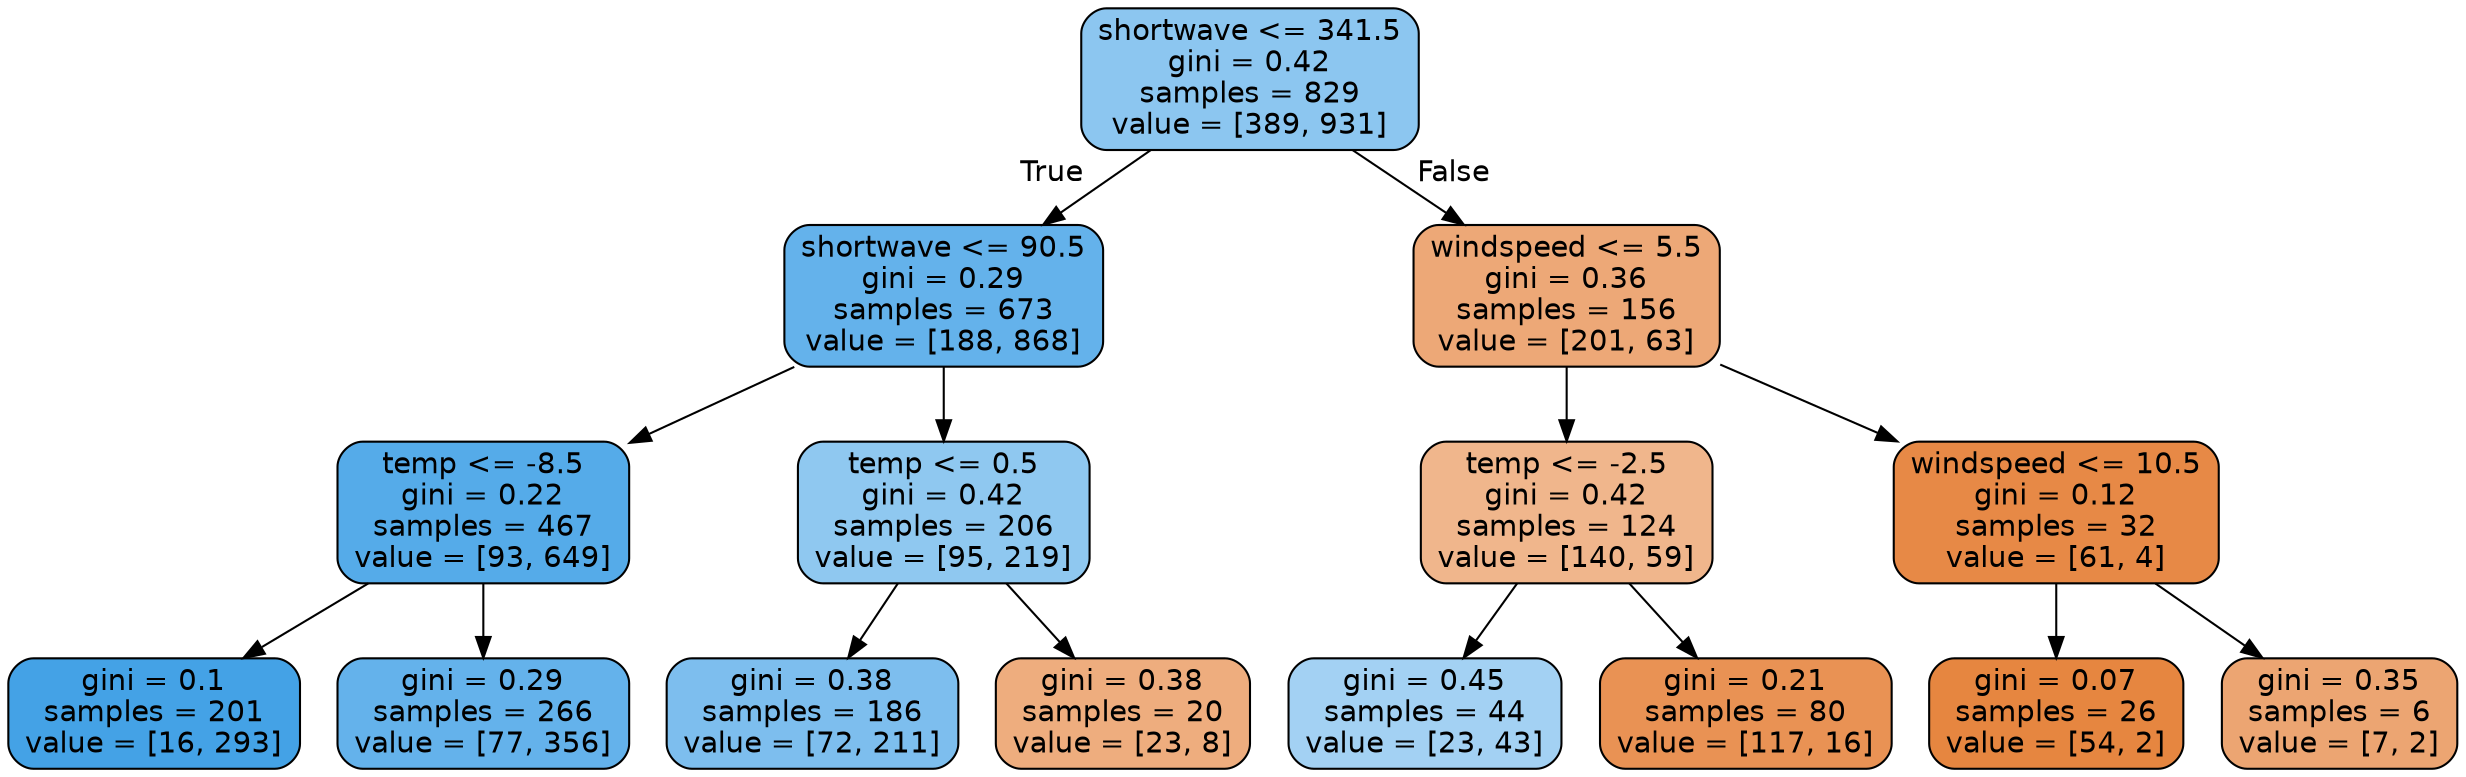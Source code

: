 digraph Tree {
node [shape=box, style="filled, rounded", color="black", fontname="helvetica"] ;
edge [fontname="helvetica"] ;
0 [label="shortwave <= 341.5\ngini = 0.42\nsamples = 829\nvalue = [389, 931]", fillcolor="#8cc6f0"] ;
1 [label="shortwave <= 90.5\ngini = 0.29\nsamples = 673\nvalue = [188, 868]", fillcolor="#64b2eb"] ;
0 -> 1 [labeldistance=2.5, labelangle=45, headlabel="True"] ;
2 [label="temp <= -8.5\ngini = 0.22\nsamples = 467\nvalue = [93, 649]", fillcolor="#55abe9"] ;
1 -> 2 ;
3 [label="gini = 0.1\nsamples = 201\nvalue = [16, 293]", fillcolor="#44a2e6"] ;
2 -> 3 ;
4 [label="gini = 0.29\nsamples = 266\nvalue = [77, 356]", fillcolor="#64b2eb"] ;
2 -> 4 ;
5 [label="temp <= 0.5\ngini = 0.42\nsamples = 206\nvalue = [95, 219]", fillcolor="#8fc8f0"] ;
1 -> 5 ;
6 [label="gini = 0.38\nsamples = 186\nvalue = [72, 211]", fillcolor="#7dbeee"] ;
5 -> 6 ;
7 [label="gini = 0.38\nsamples = 20\nvalue = [23, 8]", fillcolor="#eead7e"] ;
5 -> 7 ;
8 [label="windspeed <= 5.5\ngini = 0.36\nsamples = 156\nvalue = [201, 63]", fillcolor="#eda877"] ;
0 -> 8 [labeldistance=2.5, labelangle=-45, headlabel="False"] ;
9 [label="temp <= -2.5\ngini = 0.42\nsamples = 124\nvalue = [140, 59]", fillcolor="#f0b68c"] ;
8 -> 9 ;
10 [label="gini = 0.45\nsamples = 44\nvalue = [23, 43]", fillcolor="#a3d1f3"] ;
9 -> 10 ;
11 [label="gini = 0.21\nsamples = 80\nvalue = [117, 16]", fillcolor="#e99254"] ;
9 -> 11 ;
12 [label="windspeed <= 10.5\ngini = 0.12\nsamples = 32\nvalue = [61, 4]", fillcolor="#e78946"] ;
8 -> 12 ;
13 [label="gini = 0.07\nsamples = 26\nvalue = [54, 2]", fillcolor="#e68640"] ;
12 -> 13 ;
14 [label="gini = 0.35\nsamples = 6\nvalue = [7, 2]", fillcolor="#eca572"] ;
12 -> 14 ;
}